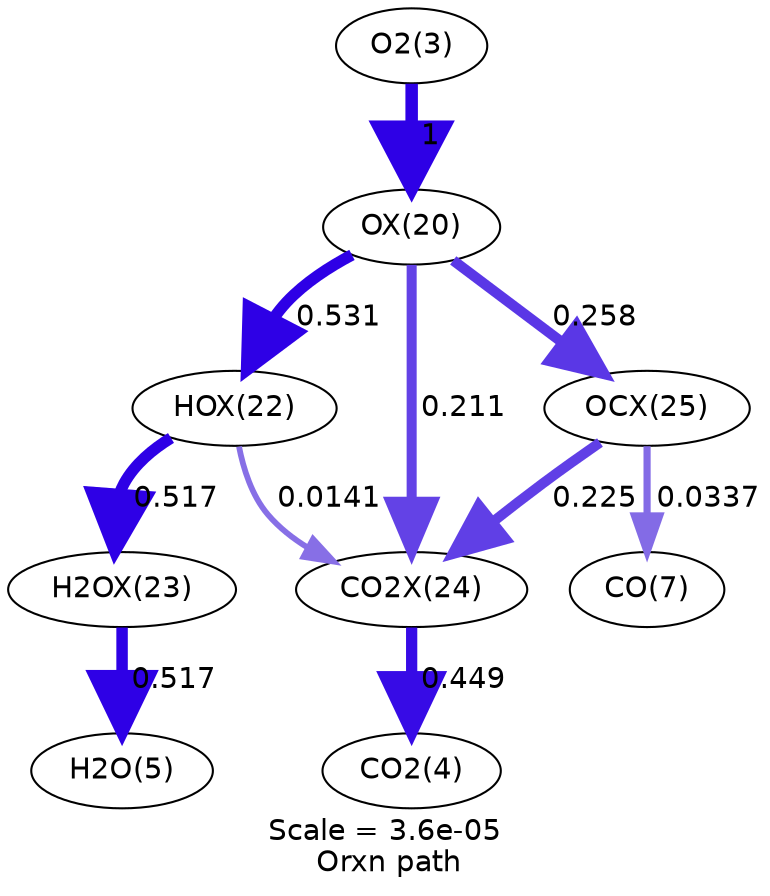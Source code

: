 digraph reaction_paths {
center=1;
s4 -> s24[fontname="Helvetica", penwidth=6, arrowsize=3, color="0.7, 1.5, 0.9"
, label=" 1"];
s24 -> s26[fontname="Helvetica", penwidth=5.52, arrowsize=2.76, color="0.7, 1.03, 0.9"
, label=" 0.531"];
s24 -> s29[fontname="Helvetica", penwidth=4.98, arrowsize=2.49, color="0.7, 0.758, 0.9"
, label=" 0.258"];
s24 -> s28[fontname="Helvetica", penwidth=4.82, arrowsize=2.41, color="0.7, 0.711, 0.9"
, label=" 0.211"];
s26 -> s27[fontname="Helvetica", penwidth=5.5, arrowsize=2.75, color="0.7, 1.02, 0.9"
, label=" 0.517"];
s26 -> s28[fontname="Helvetica", penwidth=2.78, arrowsize=1.39, color="0.7, 0.514, 0.9"
, label=" 0.0141"];
s27 -> s6[fontname="Helvetica", penwidth=5.5, arrowsize=2.75, color="0.7, 1.02, 0.9"
, label=" 0.517"];
s29 -> s8[fontname="Helvetica", penwidth=3.44, arrowsize=1.72, color="0.7, 0.534, 0.9"
, label=" 0.0337"];
s29 -> s28[fontname="Helvetica", penwidth=4.87, arrowsize=2.44, color="0.7, 0.725, 0.9"
, label=" 0.225"];
s28 -> s5[fontname="Helvetica", penwidth=5.4, arrowsize=2.7, color="0.7, 0.949, 0.9"
, label=" 0.449"];
s4 [ fontname="Helvetica", label="O2(3)"];
s5 [ fontname="Helvetica", label="CO2(4)"];
s6 [ fontname="Helvetica", label="H2O(5)"];
s8 [ fontname="Helvetica", label="CO(7)"];
s24 [ fontname="Helvetica", label="OX(20)"];
s26 [ fontname="Helvetica", label="HOX(22)"];
s27 [ fontname="Helvetica", label="H2OX(23)"];
s28 [ fontname="Helvetica", label="CO2X(24)"];
s29 [ fontname="Helvetica", label="OCX(25)"];
 label = "Scale = 3.6e-05\l Orxn path";
 fontname = "Helvetica";
}
